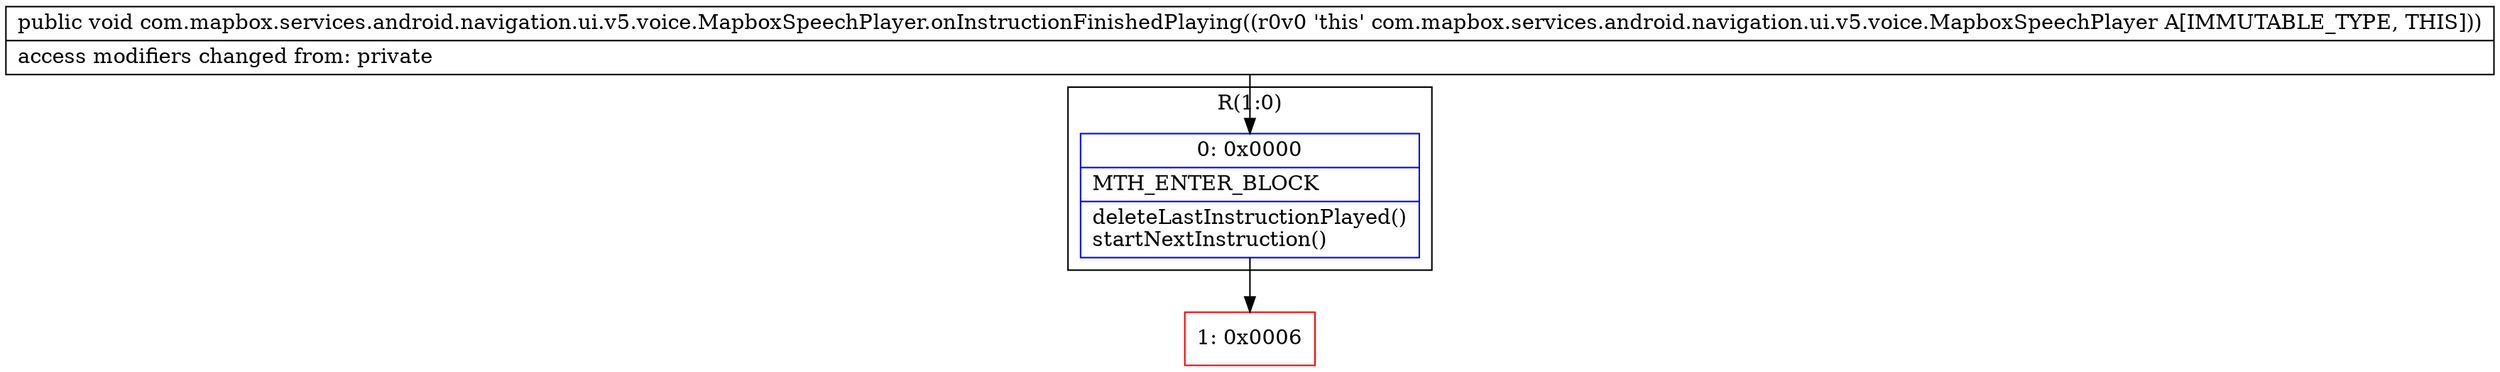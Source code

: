 digraph "CFG forcom.mapbox.services.android.navigation.ui.v5.voice.MapboxSpeechPlayer.onInstructionFinishedPlaying()V" {
subgraph cluster_Region_1595506236 {
label = "R(1:0)";
node [shape=record,color=blue];
Node_0 [shape=record,label="{0\:\ 0x0000|MTH_ENTER_BLOCK\l|deleteLastInstructionPlayed()\lstartNextInstruction()\l}"];
}
Node_1 [shape=record,color=red,label="{1\:\ 0x0006}"];
MethodNode[shape=record,label="{public void com.mapbox.services.android.navigation.ui.v5.voice.MapboxSpeechPlayer.onInstructionFinishedPlaying((r0v0 'this' com.mapbox.services.android.navigation.ui.v5.voice.MapboxSpeechPlayer A[IMMUTABLE_TYPE, THIS]))  | access modifiers changed from: private\l}"];
MethodNode -> Node_0;
Node_0 -> Node_1;
}

